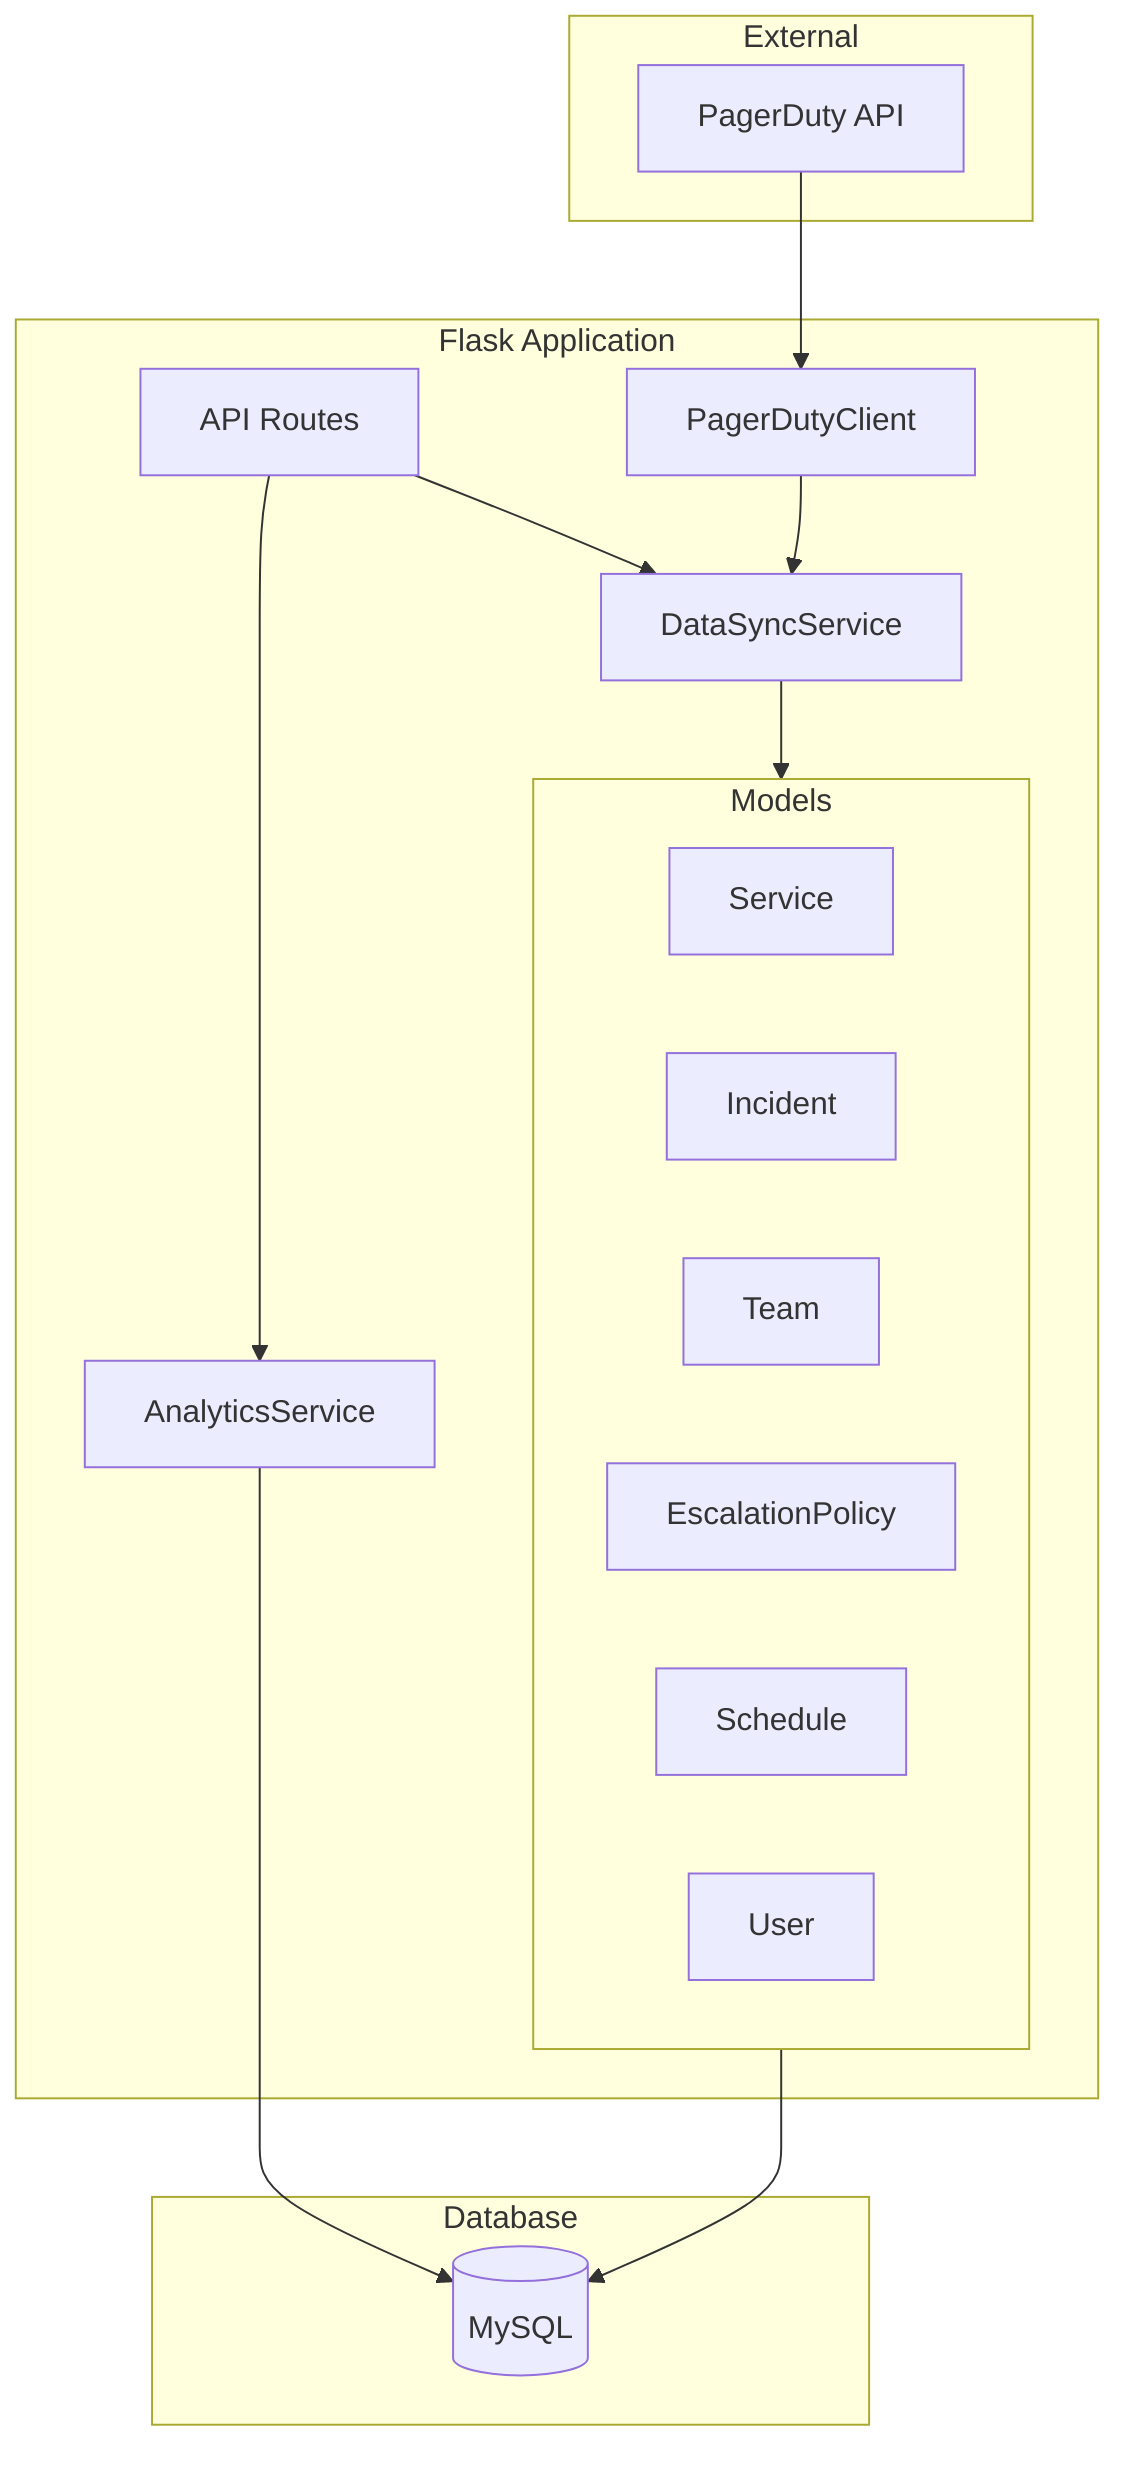 graph TD
    subgraph External
        PD[PagerDuty API]
    end

    subgraph Flask Application
        API[API Routes]
        DS[DataSyncService]
        AS[AnalyticsService]
        PDC[PagerDutyClient]
        
        subgraph Models
            M1[Service]
            M2[Incident]
            M3[Team]
            M4[EscalationPolicy]
            M5[Schedule]
            M6[User]
        end
    end

    subgraph Database
        DB[(MySQL)]
    end

    PD --> PDC
    PDC --> DS
    DS --> Models
    Models --> DB
    API --> AS
    AS --> DB
    API --> DS